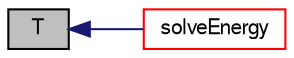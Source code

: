 digraph "T"
{
  bgcolor="transparent";
  edge [fontname="FreeSans",fontsize="10",labelfontname="FreeSans",labelfontsize="10"];
  node [fontname="FreeSans",fontsize="10",shape=record];
  rankdir="LR";
  Node1512 [label="T",height=0.2,width=0.4,color="black", fillcolor="grey75", style="filled", fontcolor="black"];
  Node1512 -> Node1513 [dir="back",color="midnightblue",fontsize="10",style="solid",fontname="FreeSans"];
  Node1513 [label="solveEnergy",height=0.2,width=0.4,color="red",URL="$a28978.html#a533e6e7fb2c00cd976a89d545355000c",tooltip="Solve energy. "];
}
